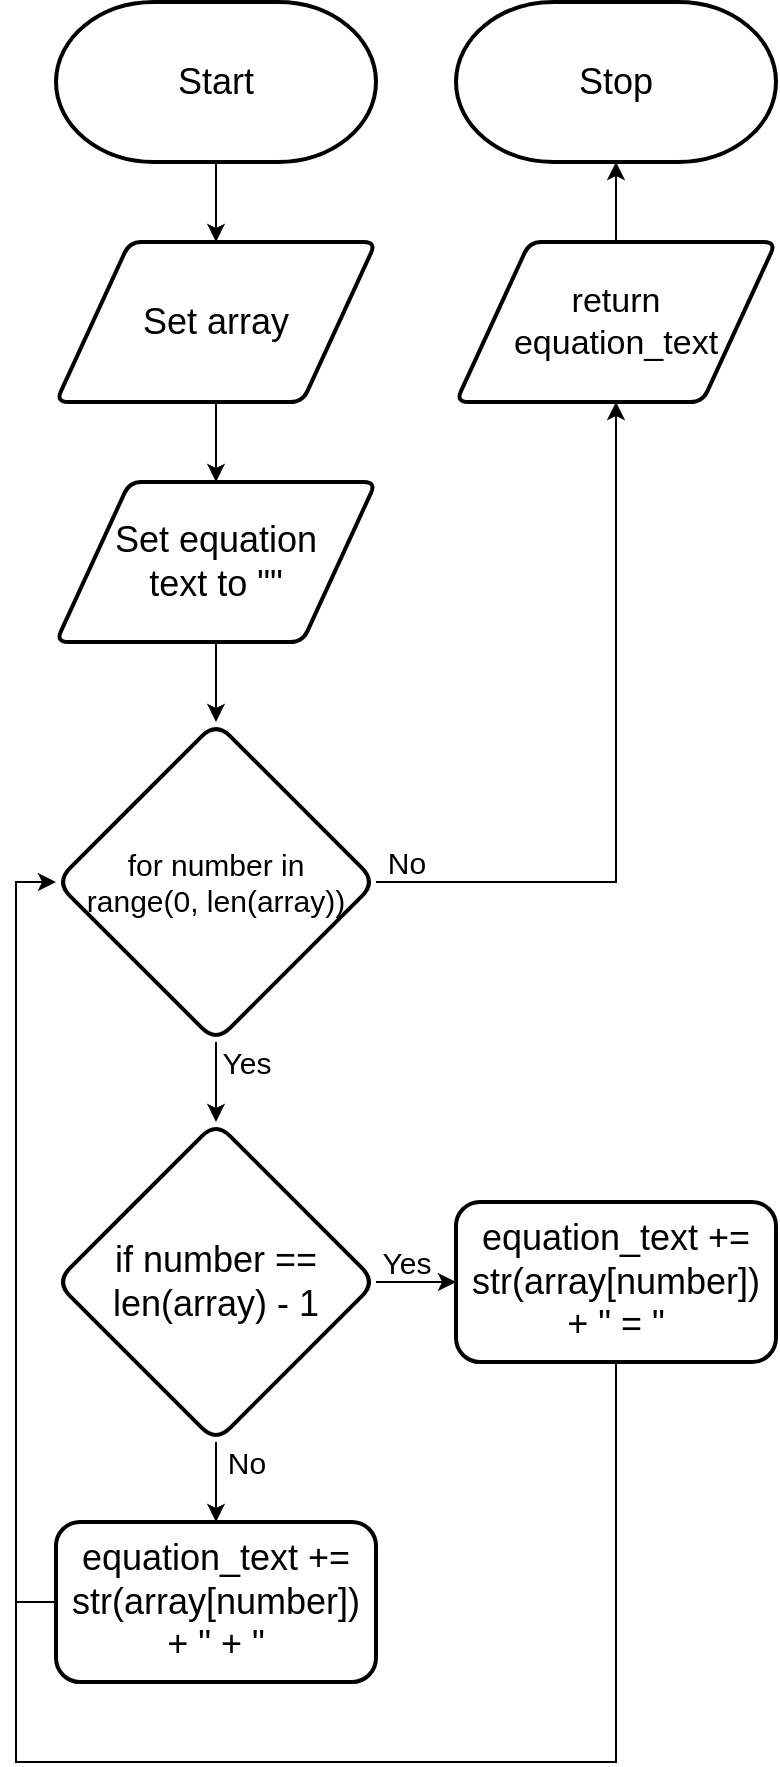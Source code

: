 <mxfile>
    <diagram id="A_tYOe9iZ1WcpGx81PBD" name="Page-1">
        <mxGraphModel dx="899" dy="1750" grid="1" gridSize="10" guides="1" tooltips="1" connect="1" arrows="1" fold="1" page="1" pageScale="1" pageWidth="827" pageHeight="1169" math="0" shadow="0">
            <root>
                <mxCell id="0"/>
                <mxCell id="1" parent="0"/>
                <mxCell id="282" style="edgeStyle=orthogonalEdgeStyle;rounded=0;html=1;entryX=0.5;entryY=0;entryDx=0;entryDy=0;fontSize=15;" parent="1" source="24" target="193" edge="1">
                    <mxGeometry relative="1" as="geometry"/>
                </mxCell>
                <mxCell id="24" value="&lt;font style=&quot;font-size: 18px&quot;&gt;Start&lt;/font&gt;" style="strokeWidth=2;html=1;shape=mxgraph.flowchart.terminator;whiteSpace=wrap;" parent="1" vertex="1">
                    <mxGeometry x="40" width="160" height="80" as="geometry"/>
                </mxCell>
                <mxCell id="25" value="&lt;font style=&quot;font-size: 18px&quot;&gt;Stop&lt;/font&gt;" style="strokeWidth=2;html=1;shape=mxgraph.flowchart.terminator;whiteSpace=wrap;" parent="1" vertex="1">
                    <mxGeometry x="240" width="160" height="80" as="geometry"/>
                </mxCell>
                <mxCell id="277" style="edgeStyle=none;html=1;entryX=0.5;entryY=0;entryDx=0;entryDy=0;fontSize=18;" parent="1" source="193" target="276" edge="1">
                    <mxGeometry relative="1" as="geometry"/>
                </mxCell>
                <mxCell id="193" value="Set array" style="shape=parallelogram;html=1;strokeWidth=2;perimeter=parallelogramPerimeter;whiteSpace=wrap;rounded=1;arcSize=12;size=0.23;fontSize=18;" parent="1" vertex="1">
                    <mxGeometry x="40" y="120" width="160" height="80" as="geometry"/>
                </mxCell>
                <mxCell id="279" style="edgeStyle=none;html=1;entryX=0.5;entryY=0;entryDx=0;entryDy=0;fontSize=15;" parent="1" source="212" edge="1">
                    <mxGeometry relative="1" as="geometry">
                        <mxPoint x="120" y="560" as="targetPoint"/>
                    </mxGeometry>
                </mxCell>
                <mxCell id="212" value="&lt;font style=&quot;font-size: 15px&quot;&gt;for number in&lt;br style=&quot;font-size: 15px&quot;&gt;range(0, len(array))&lt;br style=&quot;font-size: 15px&quot;&gt;&lt;/font&gt;" style="rhombus;whiteSpace=wrap;html=1;rounded=1;fontFamily=Helvetica;fontSize=15;fontColor=default;strokeColor=default;strokeWidth=2;fillColor=default;" parent="1" vertex="1">
                    <mxGeometry x="40" y="360" width="160" height="160" as="geometry"/>
                </mxCell>
                <mxCell id="215" value="&lt;font style=&quot;font-size: 15px&quot;&gt;Yes&lt;/font&gt;" style="text;html=1;align=center;verticalAlign=middle;resizable=0;points=[];autosize=1;strokeColor=none;fillColor=none;fontSize=8;fontFamily=Helvetica;fontColor=default;" parent="1" vertex="1">
                    <mxGeometry x="115" y="520" width="40" height="20" as="geometry"/>
                </mxCell>
                <mxCell id="218" value="&lt;font style=&quot;font-size: 15px&quot;&gt;No&lt;br&gt;&lt;/font&gt;" style="text;html=1;align=center;verticalAlign=middle;resizable=0;points=[];autosize=1;strokeColor=none;fillColor=none;fontSize=8;fontFamily=Helvetica;fontColor=default;" parent="1" vertex="1">
                    <mxGeometry x="200" y="420" width="30" height="20" as="geometry"/>
                </mxCell>
                <mxCell id="283" style="edgeStyle=orthogonalEdgeStyle;rounded=0;html=1;entryX=0.5;entryY=1;entryDx=0;entryDy=0;fontSize=15;exitX=1;exitY=0.5;exitDx=0;exitDy=0;" parent="1" source="212" target="281" edge="1">
                    <mxGeometry relative="1" as="geometry"/>
                </mxCell>
                <mxCell id="278" style="edgeStyle=none;html=1;entryX=0.5;entryY=0;entryDx=0;entryDy=0;fontSize=15;" parent="1" source="276" target="212" edge="1">
                    <mxGeometry relative="1" as="geometry"/>
                </mxCell>
                <mxCell id="276" value="Set equation&lt;br&gt;text to &quot;&quot;" style="shape=parallelogram;html=1;strokeWidth=2;perimeter=parallelogramPerimeter;whiteSpace=wrap;rounded=1;arcSize=12;size=0.23;fontSize=18;" parent="1" vertex="1">
                    <mxGeometry x="40" y="240" width="160" height="80" as="geometry"/>
                </mxCell>
                <mxCell id="294" style="edgeStyle=orthogonalEdgeStyle;rounded=0;html=1;fontSize=17;entryX=0.5;entryY=1;entryDx=0;entryDy=0;entryPerimeter=0;" parent="1" source="281" target="25" edge="1">
                    <mxGeometry relative="1" as="geometry">
                        <mxPoint x="320" y="90" as="targetPoint"/>
                    </mxGeometry>
                </mxCell>
                <mxCell id="281" value="return&lt;br&gt;equation_text" style="shape=parallelogram;html=1;strokeWidth=2;perimeter=parallelogramPerimeter;whiteSpace=wrap;rounded=1;arcSize=12;size=0.23;fontSize=17;" parent="1" vertex="1">
                    <mxGeometry x="240" y="120" width="160" height="80" as="geometry"/>
                </mxCell>
                <mxCell id="295" style="edgeStyle=orthogonalEdgeStyle;html=1;rounded=0;endArrow=none;endFill=0;" edge="1" parent="1" source="284">
                    <mxGeometry relative="1" as="geometry">
                        <mxPoint x="20" y="800" as="targetPoint"/>
                        <Array as="points">
                            <mxPoint x="320" y="880"/>
                            <mxPoint x="20" y="880"/>
                        </Array>
                    </mxGeometry>
                </mxCell>
                <mxCell id="284" value="equation_text += str(array[number]) + &quot; = &quot;" style="rounded=1;whiteSpace=wrap;html=1;strokeWidth=2;fontSize=18;" parent="1" vertex="1">
                    <mxGeometry x="240" y="600" width="160" height="80" as="geometry"/>
                </mxCell>
                <mxCell id="288" style="edgeStyle=none;html=1;entryX=0;entryY=0.5;entryDx=0;entryDy=0;fontSize=18;" parent="1" source="285" target="284" edge="1">
                    <mxGeometry relative="1" as="geometry"/>
                </mxCell>
                <mxCell id="291" style="edgeStyle=none;html=1;entryX=0.5;entryY=0;entryDx=0;entryDy=0;fontSize=18;" parent="1" source="285" target="290" edge="1">
                    <mxGeometry relative="1" as="geometry"/>
                </mxCell>
                <mxCell id="285" value="&lt;font style=&quot;font-size: 18px;&quot;&gt;if number ==&lt;br style=&quot;font-size: 18px;&quot;&gt;len(array) - 1&lt;br style=&quot;font-size: 18px;&quot;&gt;&lt;/font&gt;" style="rhombus;whiteSpace=wrap;html=1;rounded=1;fontFamily=Helvetica;fontSize=18;fontColor=default;strokeColor=default;strokeWidth=2;fillColor=default;" parent="1" vertex="1">
                    <mxGeometry x="40" y="560" width="160" height="160" as="geometry"/>
                </mxCell>
                <mxCell id="289" value="&lt;font style=&quot;font-size: 15px&quot;&gt;Yes&lt;/font&gt;" style="text;html=1;align=center;verticalAlign=middle;resizable=0;points=[];autosize=1;strokeColor=none;fillColor=none;fontSize=8;fontFamily=Helvetica;fontColor=default;" parent="1" vertex="1">
                    <mxGeometry x="195" y="620" width="40" height="20" as="geometry"/>
                </mxCell>
                <mxCell id="293" style="edgeStyle=orthogonalEdgeStyle;html=1;entryX=0;entryY=0.5;entryDx=0;entryDy=0;fontSize=18;rounded=0;" parent="1" source="290" target="212" edge="1">
                    <mxGeometry relative="1" as="geometry">
                        <Array as="points">
                            <mxPoint x="20" y="800"/>
                            <mxPoint x="20" y="440"/>
                        </Array>
                    </mxGeometry>
                </mxCell>
                <mxCell id="290" value="equation_text +=&lt;br&gt;str(array[number]) + &quot; + &quot;" style="rounded=1;whiteSpace=wrap;html=1;strokeWidth=2;fontSize=18;" parent="1" vertex="1">
                    <mxGeometry x="40" y="760" width="160" height="80" as="geometry"/>
                </mxCell>
                <mxCell id="292" value="&lt;font style=&quot;font-size: 15px&quot;&gt;No&lt;br&gt;&lt;/font&gt;" style="text;html=1;align=center;verticalAlign=middle;resizable=0;points=[];autosize=1;strokeColor=none;fillColor=none;fontSize=8;fontFamily=Helvetica;fontColor=default;" parent="1" vertex="1">
                    <mxGeometry x="120" y="720" width="30" height="20" as="geometry"/>
                </mxCell>
            </root>
        </mxGraphModel>
    </diagram>
</mxfile>